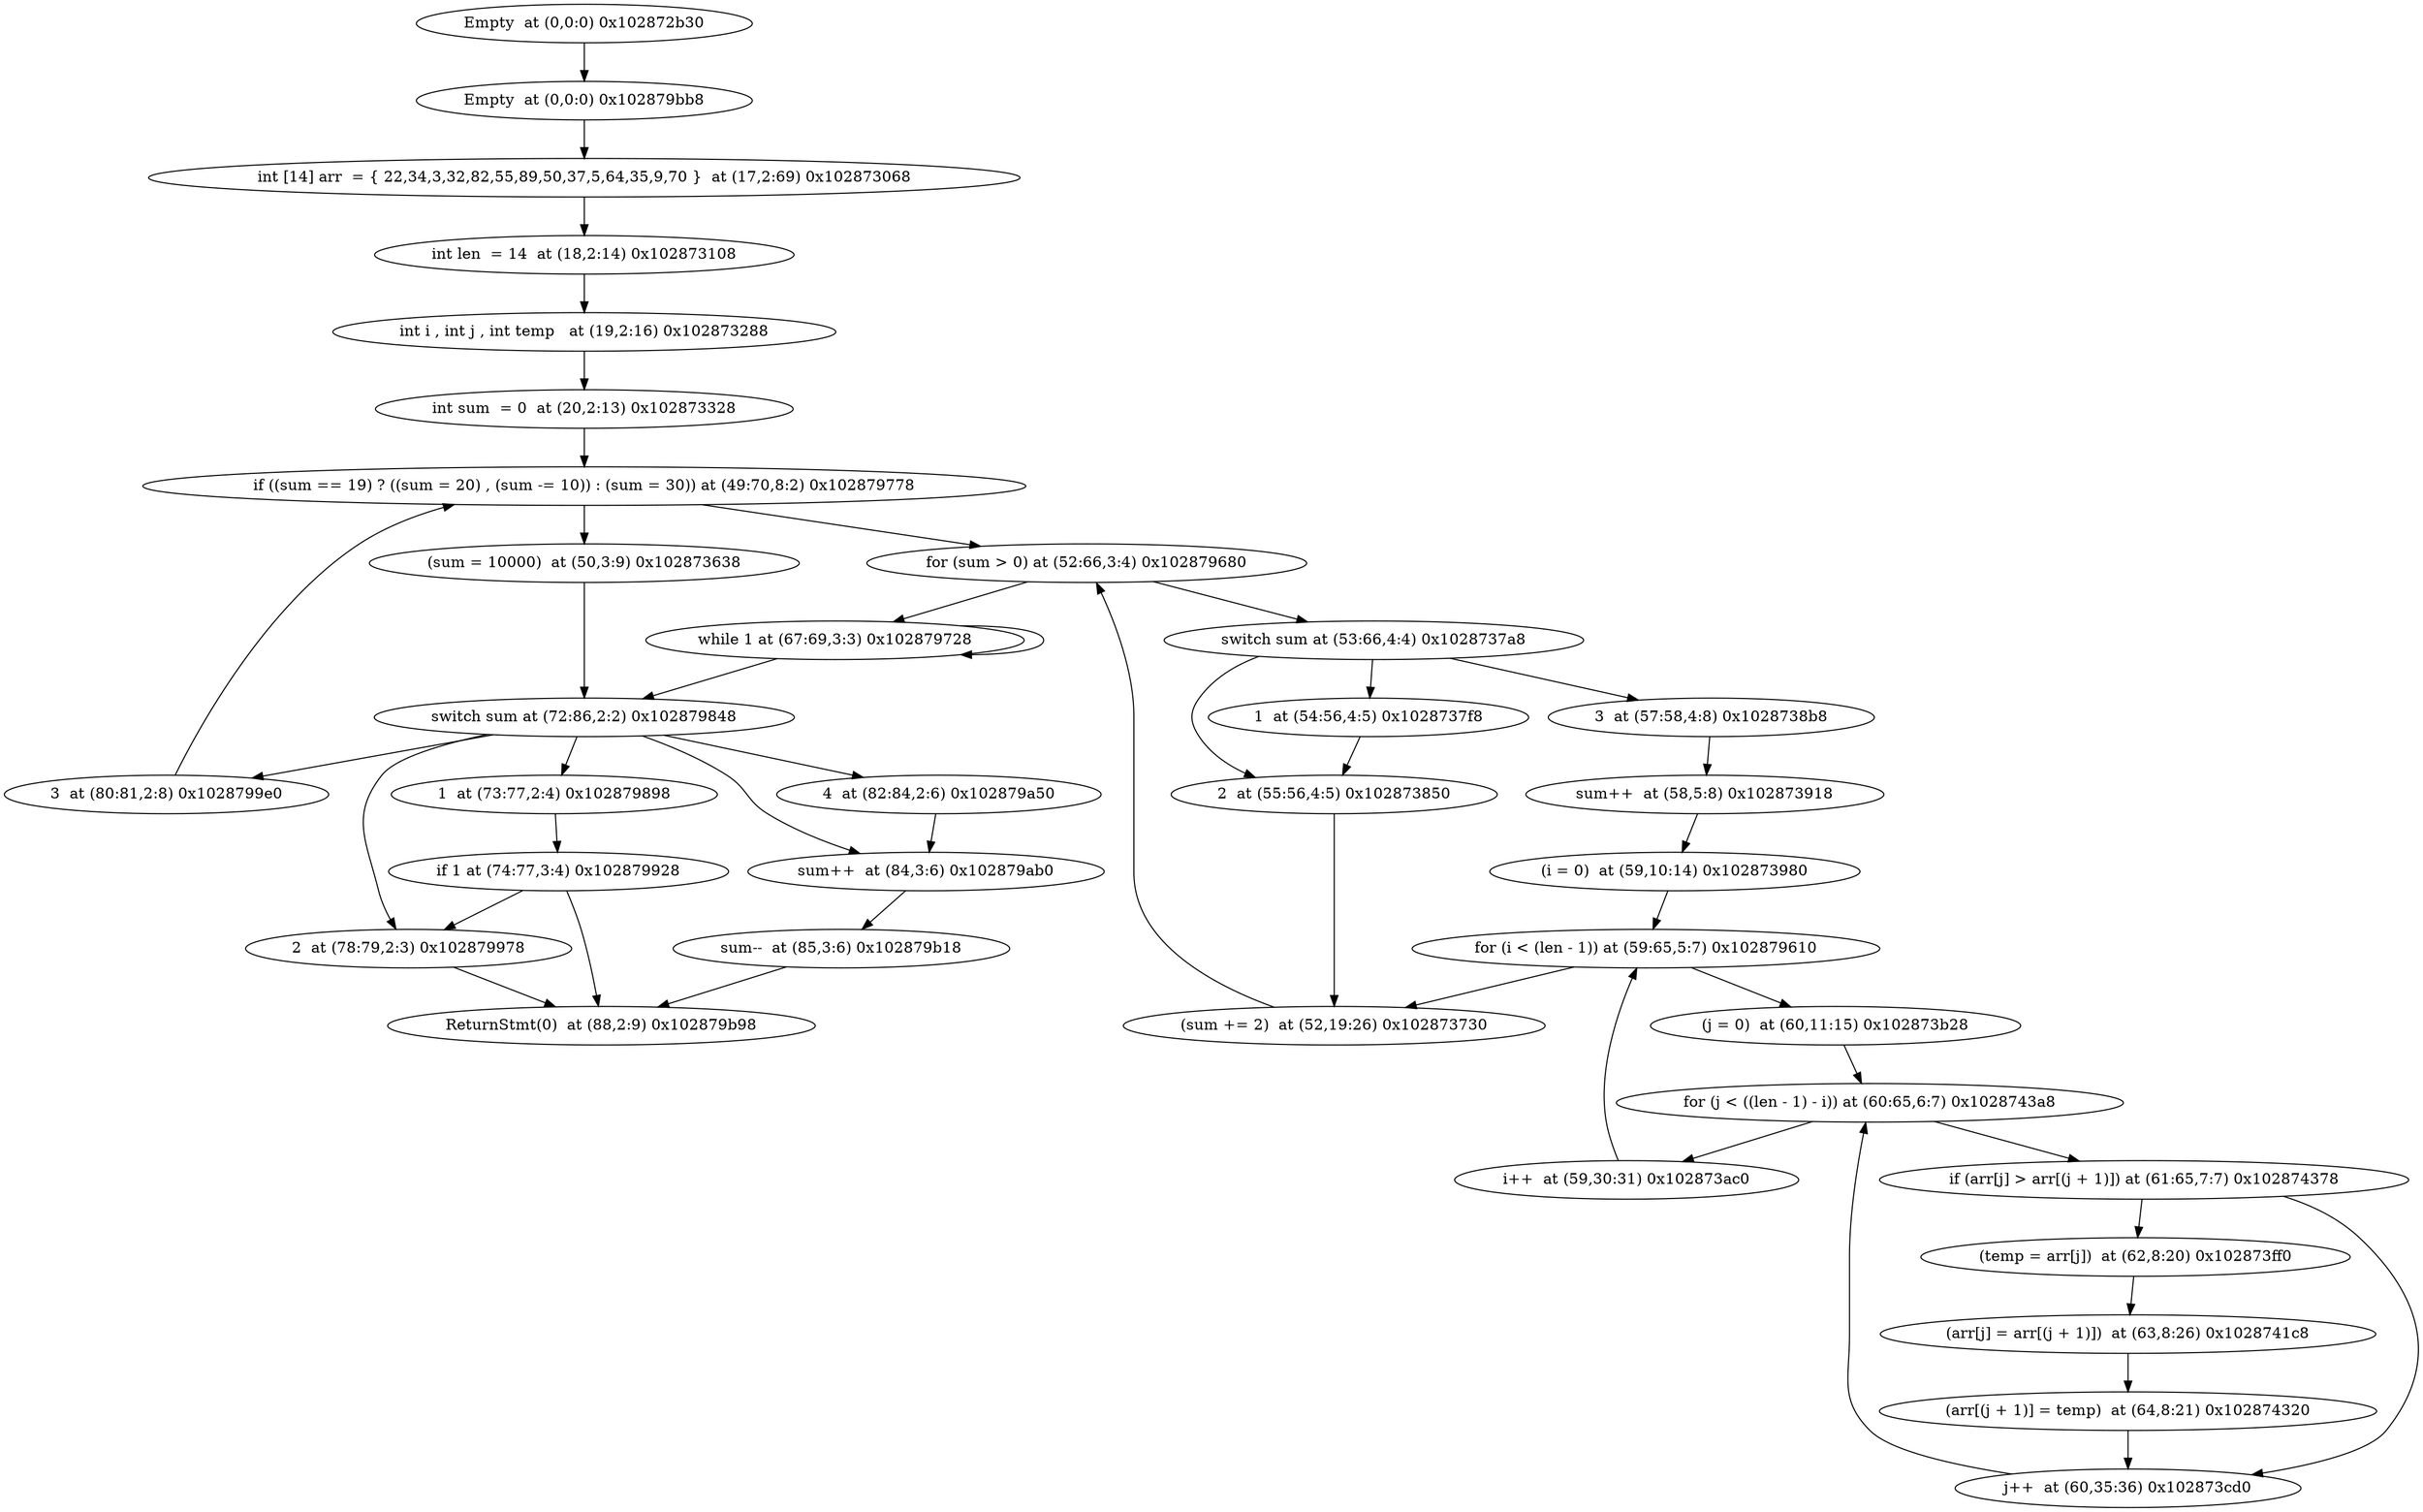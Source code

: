digraph {
"Empty  at (0,0:0) 0x102872b30" -> "Empty  at (0,0:0) 0x102879bb8"
"Empty  at (0,0:0) 0x102879bb8" -> "int [14] arr  = { 22,34,3,32,82,55,89,50,37,5,64,35,9,70 }  at (17,2:69) 0x102873068"
"int [14] arr  = { 22,34,3,32,82,55,89,50,37,5,64,35,9,70 }  at (17,2:69) 0x102873068" -> "int len  = 14  at (18,2:14) 0x102873108"
"int len  = 14  at (18,2:14) 0x102873108" -> "int i , int j , int temp   at (19,2:16) 0x102873288"
"int i , int j , int temp   at (19,2:16) 0x102873288" -> "int sum  = 0  at (20,2:13) 0x102873328"
"int sum  = 0  at (20,2:13) 0x102873328" -> "if ((sum == 19) ? ((sum = 20) , (sum -= 10)) : (sum = 30)) at (49:70,8:2) 0x102879778"
"if ((sum == 19) ? ((sum = 20) , (sum -= 10)) : (sum = 30)) at (49:70,8:2) 0x102879778" -> "(sum = 10000)  at (50,3:9) 0x102873638"
"if ((sum == 19) ? ((sum = 20) , (sum -= 10)) : (sum = 30)) at (49:70,8:2) 0x102879778" -> "for (sum > 0) at (52:66,3:4) 0x102879680"
"(sum = 10000)  at (50,3:9) 0x102873638" -> "switch sum at (72:86,2:2) 0x102879848"
"switch sum at (72:86,2:2) 0x102879848" -> "3  at (80:81,2:8) 0x1028799e0"
"switch sum at (72:86,2:2) 0x102879848" -> "2  at (78:79,2:3) 0x102879978"
"switch sum at (72:86,2:2) 0x102879848" -> "4  at (82:84,2:6) 0x102879a50"
"switch sum at (72:86,2:2) 0x102879848" -> "1  at (73:77,2:4) 0x102879898"
"switch sum at (72:86,2:2) 0x102879848" -> "sum++  at (84,3:6) 0x102879ab0"
"3  at (80:81,2:8) 0x1028799e0" -> "if ((sum == 19) ? ((sum = 20) , (sum -= 10)) : (sum = 30)) at (49:70,8:2) 0x102879778"
"2  at (78:79,2:3) 0x102879978" -> "ReturnStmt(0)  at (88,2:9) 0x102879b98"
"4  at (82:84,2:6) 0x102879a50" -> "sum++  at (84,3:6) 0x102879ab0"
"sum++  at (84,3:6) 0x102879ab0" -> "sum--  at (85,3:6) 0x102879b18"
"sum--  at (85,3:6) 0x102879b18" -> "ReturnStmt(0)  at (88,2:9) 0x102879b98"
"1  at (73:77,2:4) 0x102879898" -> "if 1 at (74:77,3:4) 0x102879928"
"if 1 at (74:77,3:4) 0x102879928" -> "2  at (78:79,2:3) 0x102879978"
"if 1 at (74:77,3:4) 0x102879928" -> "ReturnStmt(0)  at (88,2:9) 0x102879b98"
"for (sum > 0) at (52:66,3:4) 0x102879680" -> "switch sum at (53:66,4:4) 0x1028737a8"
"for (sum > 0) at (52:66,3:4) 0x102879680" -> "while 1 at (67:69,3:3) 0x102879728"
"switch sum at (53:66,4:4) 0x1028737a8" -> "3  at (57:58,4:8) 0x1028738b8"
"switch sum at (53:66,4:4) 0x1028737a8" -> "2  at (55:56,4:5) 0x102873850"
"switch sum at (53:66,4:4) 0x1028737a8" -> "1  at (54:56,4:5) 0x1028737f8"
"3  at (57:58,4:8) 0x1028738b8" -> "sum++  at (58,5:8) 0x102873918"
"sum++  at (58,5:8) 0x102873918" -> "(i = 0)  at (59,10:14) 0x102873980"
"(i = 0)  at (59,10:14) 0x102873980" -> "for (i < (len - 1)) at (59:65,5:7) 0x102879610"
"for (i < (len - 1)) at (59:65,5:7) 0x102879610" -> "(sum += 2)  at (52,19:26) 0x102873730"
"for (i < (len - 1)) at (59:65,5:7) 0x102879610" -> "(j = 0)  at (60,11:15) 0x102873b28"
"(sum += 2)  at (52,19:26) 0x102873730" -> "for (sum > 0) at (52:66,3:4) 0x102879680"
"(j = 0)  at (60,11:15) 0x102873b28" -> "for (j < ((len - 1) - i)) at (60:65,6:7) 0x1028743a8"
"for (j < ((len - 1) - i)) at (60:65,6:7) 0x1028743a8" -> "i++  at (59,30:31) 0x102873ac0"
"for (j < ((len - 1) - i)) at (60:65,6:7) 0x1028743a8" -> "if (arr[j] > arr[(j + 1)]) at (61:65,7:7) 0x102874378"
"i++  at (59,30:31) 0x102873ac0" -> "for (i < (len - 1)) at (59:65,5:7) 0x102879610"
"if (arr[j] > arr[(j + 1)]) at (61:65,7:7) 0x102874378" -> "j++  at (60,35:36) 0x102873cd0"
"if (arr[j] > arr[(j + 1)]) at (61:65,7:7) 0x102874378" -> "(temp = arr[j])  at (62,8:20) 0x102873ff0"
"j++  at (60,35:36) 0x102873cd0" -> "for (j < ((len - 1) - i)) at (60:65,6:7) 0x1028743a8"
"(temp = arr[j])  at (62,8:20) 0x102873ff0" -> "(arr[j] = arr[(j + 1)])  at (63,8:26) 0x1028741c8"
"(arr[j] = arr[(j + 1)])  at (63,8:26) 0x1028741c8" -> "(arr[(j + 1)] = temp)  at (64,8:21) 0x102874320"
"(arr[(j + 1)] = temp)  at (64,8:21) 0x102874320" -> "j++  at (60,35:36) 0x102873cd0"
"2  at (55:56,4:5) 0x102873850" -> "(sum += 2)  at (52,19:26) 0x102873730"
"1  at (54:56,4:5) 0x1028737f8" -> "2  at (55:56,4:5) 0x102873850"
"while 1 at (67:69,3:3) 0x102879728" -> "while 1 at (67:69,3:3) 0x102879728"
"while 1 at (67:69,3:3) 0x102879728" -> "switch sum at (72:86,2:2) 0x102879848"
}